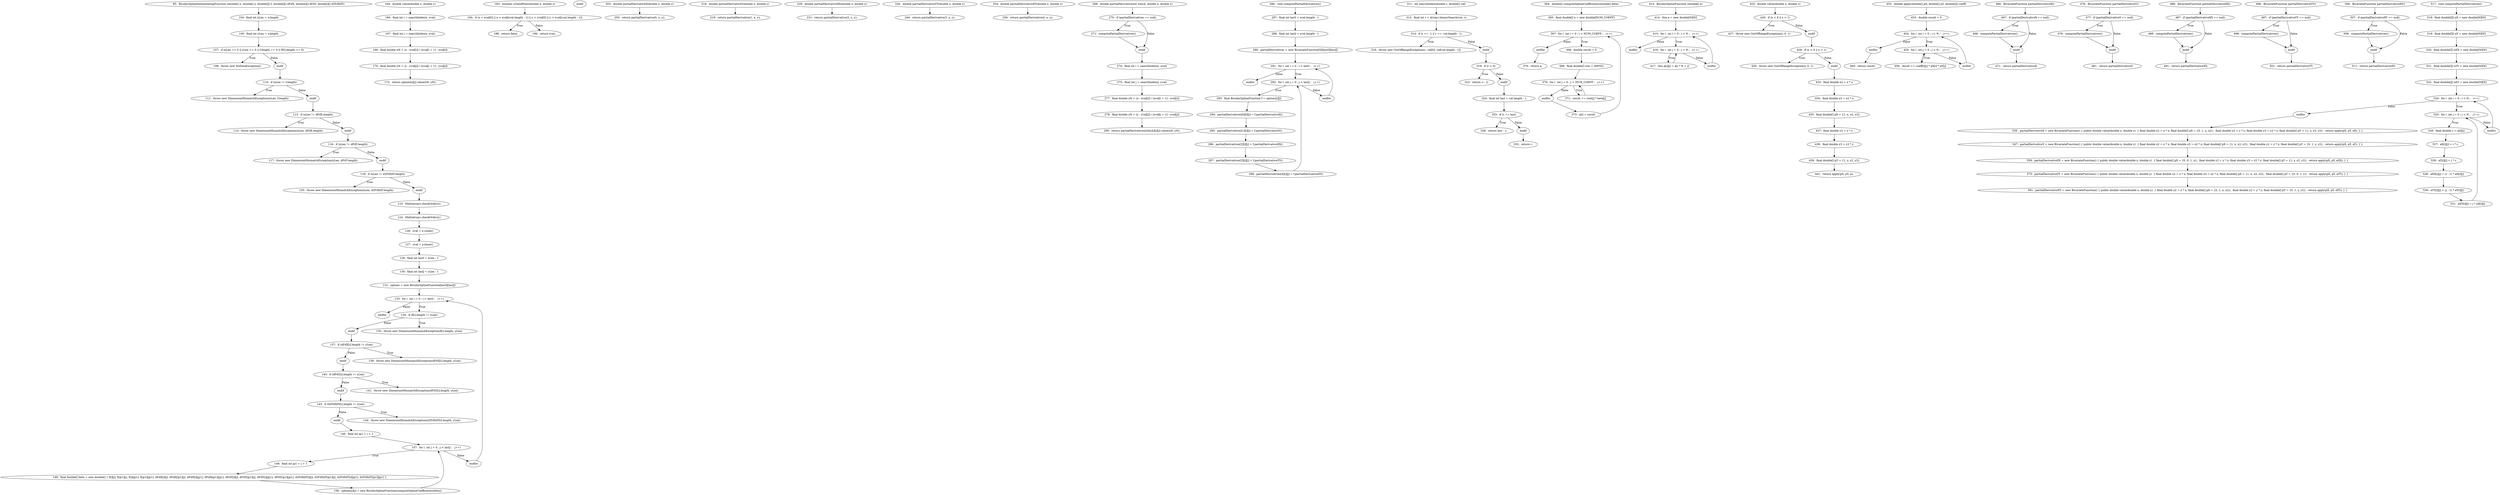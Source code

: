 digraph BicubicSplineInterpolatingFunction_CFG {
  // graph-vertices
  v1  [label="95:  BicubicSplineInterpolatingFunction (double[] x, double[] y, double[][] f, double[][] dFdX, double[][] dFdY, double[][] d2FdXdY)"];
  v2  [label="104:  final int xLen = x.length"];
  v3  [label="105:  final int yLen = y.length"];
  v4  [label="107:  if (xLen == 0 || yLen == 0 || f.length == 0 || f[0].length == 0)"];
  v5  [label="108:  throw new NoDataException()"];
  v6  [label="endif"];
  v7  [label="110:  if (xLen != f.length)"];
  v8  [label="111:  throw new DimensionMismatchException(xLen, f.length)"];
  v9  [label="endif"];
  v10  [label="113:  if (xLen != dFdX.length)"];
  v11  [label="114:  throw new DimensionMismatchException(xLen, dFdX.length)"];
  v12  [label="endif"];
  v13  [label="116:  if (xLen != dFdY.length)"];
  v14  [label="117:  throw new DimensionMismatchException(xLen, dFdY.length)"];
  v15  [label="endif"];
  v16  [label="119:  if (xLen != d2FdXdY.length)"];
  v17  [label="120:  throw new DimensionMismatchException(xLen, d2FdXdY.length)"];
  v18  [label="endif"];
  v19  [label="123:  MathArrays.checkOrder(x)"];
  v20  [label="124:  MathArrays.checkOrder(y)"];
  v21  [label="126:  xval = x.clone()"];
  v22  [label="127:  yval = y.clone()"];
  v23  [label="129:  final int lastI = xLen - 1"];
  v24  [label="130:  final int lastJ = yLen - 1"];
  v25  [label="131:  splines = new BicubicSplineFunction[lastI][lastJ]"];
  v26  [label="133:  for (  int i = 0 ; i < lastI ;   i++)"];
  v29  [label="endfor"];
  v30  [label="134:  if (f[i].length != yLen)"];
  v31  [label="135:  throw new DimensionMismatchException(f[i].length, yLen)"];
  v32  [label="endif"];
  v33  [label="137:  if (dFdX[i].length != yLen)"];
  v34  [label="138:  throw new DimensionMismatchException(dFdX[i].length, yLen)"];
  v35  [label="endif"];
  v36  [label="140:  if (dFdY[i].length != yLen)"];
  v37  [label="141:  throw new DimensionMismatchException(dFdY[i].length, yLen)"];
  v38  [label="endif"];
  v39  [label="143:  if (d2FdXdY[i].length != yLen)"];
  v40  [label="144:  throw new DimensionMismatchException(d2FdXdY[i].length, yLen)"];
  v41  [label="endif"];
  v42  [label="146:  final int ip1 = i + 1"];
  v43  [label="147:  for (  int j = 0 ; j < lastJ ;   j++)"];
  v46  [label="endfor"];
  v47  [label="148:  final int jp1 = j + 1"];
  v48  [label="149:  final double[] beta = new double[] { f[i][j], f[ip1][j], f[i][jp1], f[ip1][jp1], dFdX[i][j], dFdX[ip1][j], dFdX[i][jp1], dFdX[ip1][jp1], dFdY[i][j], dFdY[ip1][j], dFdY[i][jp1], dFdY[ip1][jp1], d2FdXdY[i][j], d2FdXdY[ip1][j], d2FdXdY[i][jp1], d2FdXdY[ip1][jp1] }"];
  v49  [label="156:  splines[i][j] = new BicubicSplineFunction(computeSplineCoefficients(beta))"];
  v50  [label="164:  double value(double x, double y)"];
  v51  [label="166:  final int i = searchIndex(x, xval)"];
  v52  [label="167:  final int j = searchIndex(y, yval)"];
  v53  [label="169:  final double xN = (x - xval[i]) / (xval[i + 1] - xval[i])"];
  v54  [label="170:  final double yN = (y - yval[j]) / (yval[j + 1] - yval[j])"];
  v55  [label="172:  return splines[i][j].value(xN, yN);"];
  v56  [label="183:  boolean isValidPoint(double x, double y)"];
  v57  [label="184:  if (x < xval[0] || x > xval[xval.length - 1] || y < yval[0] || y > yval[yval.length - 1])"];
  v58  [label="188:  return false;"];
  v59  [label="endif"];
  v60  [label="190:  return true;"];
  v61  [label="203:  double partialDerivativeX(double x, double y)"];
  v62  [label="205:  return partialDerivative(0, x, y);"];
  v63  [label="216:  double partialDerivativeY(double x, double y)"];
  v64  [label="218:  return partialDerivative(1, x, y);"];
  v65  [label="229:  double partialDerivativeXX(double x, double y)"];
  v66  [label="231:  return partialDerivative(2, x, y);"];
  v67  [label="242:  double partialDerivativeYY(double x, double y)"];
  v68  [label="244:  return partialDerivative(3, x, y);"];
  v69  [label="254:  double partialDerivativeXY(double x, double y)"];
  v70  [label="256:  return partialDerivative(4, x, y);"];
  v71  [label="268:  double partialDerivative(int which, double x, double y)"];
  v72  [label="270:  if (partialDerivatives == null)"];
  v73  [label="271:  computePartialDerivatives()"];
  v74  [label="endif"];
  v75  [label="274:  final int i = searchIndex(x, xval)"];
  v76  [label="275:  final int j = searchIndex(y, yval)"];
  v77  [label="277:  final double xN = (x - xval[i]) / (xval[i + 1] - xval[i])"];
  v78  [label="278:  final double yN = (y - yval[j]) / (yval[j + 1] - yval[j])"];
  v79  [label="280:  return partialDerivatives[which][i][j].value(xN, yN);"];
  v80  [label="286:  void computePartialDerivatives()"];
  v81  [label="287:  final int lastI = xval.length - 1"];
  v82  [label="288:  final int lastJ = yval.length - 1"];
  v83  [label="289:  partialDerivatives = new BivariateFunction[5][lastI][lastJ]"];
  v84  [label="291:  for (  int i = 0 ; i < lastI ;   i++)"];
  v87  [label="endfor"];
  v88  [label="292:  for (  int j = 0 ; j < lastJ ;   j++)"];
  v91  [label="endfor"];
  v92  [label="293:  final BicubicSplineFunction f = splines[i][j]"];
  v93  [label="294:  partialDerivatives[0][i][j] = f.partialDerivativeX()"];
  v94  [label="295:  partialDerivatives[1][i][j] = f.partialDerivativeY()"];
  v95  [label="296:  partialDerivatives[2][i][j] = f.partialDerivativeXX()"];
  v96  [label="297:  partialDerivatives[3][i][j] = f.partialDerivativeYY()"];
  v97  [label="298:  partialDerivatives[4][i][j] = f.partialDerivativeXY()"];
  v98  [label="311:  int searchIndex(double c, double[] val)"];
  v99  [label="312:  final int r = Arrays.binarySearch(val, c)"];
  v100  [label="314:  if (r == -1 || r == -val.length - 1)"];
  v101  [label="316:  throw new OutOfRangeException(c, val[0], val[val.length - 1])"];
  v102  [label="endif"];
  v103  [label="319:  if (r < 0)"];
  v104  [label="322:  return -r - 2;"];
  v105  [label="endif"];
  v106  [label="324:  final int last = val.length - 1"];
  v107  [label="325:  if (r == last)"];
  v108  [label="328:  return last - 1;"];
  v109  [label="endif"];
  v110  [label="332:  return r;"];
  v111  [label="364:  double[] computeSplineCoefficients(double[] beta)"];
  v112  [label="365:  final double[] a = new double[NUM_COEFF]"];
  v113  [label="367:  for (  int i = 0 ; i < NUM_COEFF ;   i++)"];
  v116  [label="endfor"];
  v117  [label="368:  double result = 0"];
  v118  [label="369:  final double[] row = AINV[i]"];
  v119  [label="370:  for (  int j = 0 ; j < NUM_COEFF ;   j++)"];
  v122  [label="endfor"];
  v123  [label="371:  result += row[j] * beta[j]"];
  v124  [label="373:  a[i] = result"];
  v125  [label="376:  return a;"];
  v126  [label="413:  BicubicSplineFunction (double[] a)"];
  v127  [label="414:  this.a = new double[N][N]"];
  v128  [label="415:  for (  int i = 0 ; i < N ;   i++)"];
  v131  [label="endfor"];
  v132  [label="416:  for (  int j = 0 ; j < N ;   j++)"];
  v135  [label="endfor"];
  v136  [label="417:  this.a[i][j] = a[i * N + j]"];
  v137  [label="425:  double value(double x, double y)"];
  v138  [label="426:  if (x < 0 || x > 1)"];
  v139  [label="427:  throw new OutOfRangeException(x, 0, 1)"];
  v140  [label="endif"];
  v141  [label="429:  if (y < 0 || y > 1)"];
  v142  [label="430:  throw new OutOfRangeException(y, 0, 1)"];
  v143  [label="endif"];
  v144  [label="433:  final double x2 = x * x"];
  v145  [label="434:  final double x3 = x2 * x"];
  v146  [label="435:  final double[] pX = {1, x, x2, x3}"];
  v147  [label="437:  final double y2 = y * y"];
  v148  [label="438:  final double y3 = y2 * y"];
  v149  [label="439:  final double[] pY = {1, y, y2, y3}"];
  v150  [label="441:  return apply(pX, pY, a);"];
  v151  [label="452:  double apply(double[] pX, double[] pY, double[][] coeff)"];
  v152  [label="453:  double result = 0"];
  v153  [label="454:  for (  int i = 0 ; i < N ;   i++)"];
  v156  [label="endfor"];
  v157  [label="455:  for (  int j = 0 ; j < N ;   j++)"];
  v160  [label="endfor"];
  v161  [label="456:  result += coeff[i][j] * pX[i] * pY[j]"];
  v162  [label="460:  return result;"];
  v163  [label="466:  BivariateFunction partialDerivativeX()"];
  v164  [label="467:  if (partialDerivativeX == null)"];
  v165  [label="468:  computePartialDerivatives()"];
  v166  [label="endif"];
  v167  [label="471:  return partialDerivativeX;"];
  v168  [label="476:  BivariateFunction partialDerivativeY()"];
  v169  [label="477:  if (partialDerivativeY == null)"];
  v170  [label="478:  computePartialDerivatives()"];
  v171  [label="endif"];
  v172  [label="481:  return partialDerivativeY;"];
  v173  [label="486:  BivariateFunction partialDerivativeXX()"];
  v174  [label="487:  if (partialDerivativeXX == null)"];
  v175  [label="488:  computePartialDerivatives()"];
  v176  [label="endif"];
  v177  [label="491:  return partialDerivativeXX;"];
  v178  [label="496:  BivariateFunction partialDerivativeYY()"];
  v179  [label="497:  if (partialDerivativeYY == null)"];
  v180  [label="498:  computePartialDerivatives()"];
  v181  [label="endif"];
  v182  [label="501:  return partialDerivativeYY;"];
  v183  [label="506:  BivariateFunction partialDerivativeXY()"];
  v184  [label="507:  if (partialDerivativeXY == null)"];
  v185  [label="508:  computePartialDerivatives()"];
  v186  [label="endif"];
  v187  [label="511:  return partialDerivativeXY;"];
  v188  [label="517:  void computePartialDerivatives()"];
  v189  [label="518:  final double[][] aX = new double[N][N]"];
  v190  [label="519:  final double[][] aY = new double[N][N]"];
  v191  [label="520:  final double[][] aXX = new double[N][N]"];
  v192  [label="521:  final double[][] aYY = new double[N][N]"];
  v193  [label="522:  final double[][] aXY = new double[N][N]"];
  v194  [label="524:  for (  int i = 0 ; i < N ;   i++)"];
  v197  [label="endfor"];
  v198  [label="525:  for (  int j = 0 ; j < N ;   j++)"];
  v201  [label="endfor"];
  v202  [label="526:  final double c = a[i][j]"];
  v203  [label="527:  aX[i][j] = i * c"];
  v204  [label="528:  aY[i][j] = j * c"];
  v205  [label="529:  aXX[i][j] = (i - 1) * aX[i][j]"];
  v206  [label="530:  aYY[i][j] = (j - 1) * aY[i][j]"];
  v207  [label="531:  aXY[i][j] = j * aX[i][j]"];
  v208  [label="535:  partialDerivativeX = new BivariateFunction() { public double value(double x, double y)  { final double x2 = x * x; final double[] pX = {0, 1, x, x2};  final double y2 = y * y; final double y3 = y2 * y; final double[] pY = {1, y, y2, y3};  return apply(pX, pY, aX); } }"];
  v209  [label="547:  partialDerivativeY = new BivariateFunction() { public double value(double x, double y)  { final double x2 = x * x; final double x3 = x2 * x; final double[] pX = {1, x, x2, x3};  final double y2 = y * y; final double[] pY = {0, 1, y, y2};  return apply(pX, pY, aY); } }"];
  v210  [label="559:  partialDerivativeXX = new BivariateFunction() { public double value(double x, double y)  { final double[] pX = {0, 0, 1, x};  final double y2 = y * y; final double y3 = y2 * y; final double[] pY = {1, y, y2, y3};  return apply(pX, pY, aXX); } }"];
  v211  [label="570:  partialDerivativeYY = new BivariateFunction() { public double value(double x, double y)  { final double x2 = x * x; final double x3 = x2 * x; final double[] pX = {1, x, x2, x3};  final double[] pY = {0, 0, 1, y};  return apply(pX, pY, aYY); } }"];
  v212  [label="581:  partialDerivativeXY = new BivariateFunction() { public double value(double x, double y)  { final double x2 = x * x; final double[] pX = {0, 1, x, x2};  final double y2 = y * y; final double[] pY = {0, 1, y, y2};  return apply(pX, pY, aXY); } }"];
  // graph-edges
  v1 -> v2;
  v2 -> v3;
  v3 -> v4;
  v4 -> v5  [label="True"];
  v4 -> v6  [label="False"];
  v6 -> v7;
  v7 -> v8  [label="True"];
  v7 -> v9  [label="False"];
  v9 -> v10;
  v10 -> v11  [label="True"];
  v10 -> v12  [label="False"];
  v12 -> v13;
  v13 -> v14  [label="True"];
  v13 -> v15  [label="False"];
  v15 -> v16;
  v16 -> v17  [label="True"];
  v16 -> v18  [label="False"];
  v18 -> v19;
  v19 -> v20;
  v20 -> v21;
  v21 -> v22;
  v22 -> v23;
  v23 -> v24;
  v24 -> v25;
  v25 -> v26;
  v26 -> v29  [label="False"];
  v26 -> v30  [label="True"];
  v30 -> v31  [label="True"];
  v30 -> v32  [label="False"];
  v32 -> v33;
  v33 -> v34  [label="True"];
  v33 -> v35  [label="False"];
  v35 -> v36;
  v36 -> v37  [label="True"];
  v36 -> v38  [label="False"];
  v38 -> v39;
  v39 -> v40  [label="True"];
  v39 -> v41  [label="False"];
  v41 -> v42;
  v42 -> v43;
  v43 -> v46  [label="False"];
  v43 -> v47  [label="True"];
  v47 -> v48;
  v48 -> v49;
  v49 -> v43;
  v46 -> v26;
  v50 -> v51;
  v51 -> v52;
  v52 -> v53;
  v53 -> v54;
  v54 -> v55;
  v56 -> v57;
  v57 -> v58  [label="True"];
  v57 -> v60  [label="False"];
  v61 -> v62;
  v63 -> v64;
  v65 -> v66;
  v67 -> v68;
  v69 -> v70;
  v71 -> v72;
  v72 -> v73  [label="True"];
  v73 -> v74;
  v72 -> v74  [label="False"];
  v74 -> v75;
  v75 -> v76;
  v76 -> v77;
  v77 -> v78;
  v78 -> v79;
  v80 -> v81;
  v81 -> v82;
  v82 -> v83;
  v83 -> v84;
  v84 -> v87  [label="False"];
  v84 -> v88  [label="True"];
  v88 -> v91  [label="False"];
  v88 -> v92  [label="True"];
  v92 -> v93;
  v93 -> v94;
  v94 -> v95;
  v95 -> v96;
  v96 -> v97;
  v97 -> v88;
  v91 -> v84;
  v98 -> v99;
  v99 -> v100;
  v100 -> v101  [label="True"];
  v100 -> v102  [label="False"];
  v102 -> v103;
  v103 -> v104  [label="True"];
  v103 -> v105  [label="False"];
  v105 -> v106;
  v106 -> v107;
  v107 -> v108  [label="True"];
  v107 -> v109  [label="False"];
  v109 -> v110;
  v111 -> v112;
  v112 -> v113;
  v113 -> v116  [label="False"];
  v113 -> v117  [label="True"];
  v117 -> v118;
  v118 -> v119;
  v119 -> v122  [label="False"];
  v119 -> v123  [label="True"];
  v123 -> v119;
  v122 -> v124;
  v124 -> v113;
  v116 -> v125;
  v126 -> v127;
  v127 -> v128;
  v128 -> v131  [label="False"];
  v128 -> v132  [label="True"];
  v132 -> v135  [label="False"];
  v132 -> v136  [label="True"];
  v136 -> v132;
  v135 -> v128;
  v137 -> v138;
  v138 -> v139  [label="True"];
  v138 -> v140  [label="False"];
  v140 -> v141;
  v141 -> v142  [label="True"];
  v141 -> v143  [label="False"];
  v143 -> v144;
  v144 -> v145;
  v145 -> v146;
  v146 -> v147;
  v147 -> v148;
  v148 -> v149;
  v149 -> v150;
  v151 -> v152;
  v152 -> v153;
  v153 -> v156  [label="False"];
  v153 -> v157  [label="True"];
  v157 -> v160  [label="False"];
  v157 -> v161  [label="True"];
  v161 -> v157;
  v160 -> v153;
  v156 -> v162;
  v163 -> v164;
  v164 -> v165  [label="True"];
  v165 -> v166;
  v164 -> v166  [label="False"];
  v166 -> v167;
  v168 -> v169;
  v169 -> v170  [label="True"];
  v170 -> v171;
  v169 -> v171  [label="False"];
  v171 -> v172;
  v173 -> v174;
  v174 -> v175  [label="True"];
  v175 -> v176;
  v174 -> v176  [label="False"];
  v176 -> v177;
  v178 -> v179;
  v179 -> v180  [label="True"];
  v180 -> v181;
  v179 -> v181  [label="False"];
  v181 -> v182;
  v183 -> v184;
  v184 -> v185  [label="True"];
  v185 -> v186;
  v184 -> v186  [label="False"];
  v186 -> v187;
  v188 -> v189;
  v189 -> v190;
  v190 -> v191;
  v191 -> v192;
  v192 -> v193;
  v193 -> v194;
  v194 -> v197  [label="False"];
  v194 -> v198  [label="True"];
  v198 -> v201  [label="False"];
  v198 -> v202  [label="True"];
  v202 -> v203;
  v203 -> v204;
  v204 -> v205;
  v205 -> v206;
  v206 -> v207;
  v207 -> v198;
  v201 -> v194;
  v197 -> v208;
  v208 -> v209;
  v209 -> v210;
  v210 -> v211;
  v211 -> v212;
  // end-of-graph
}
